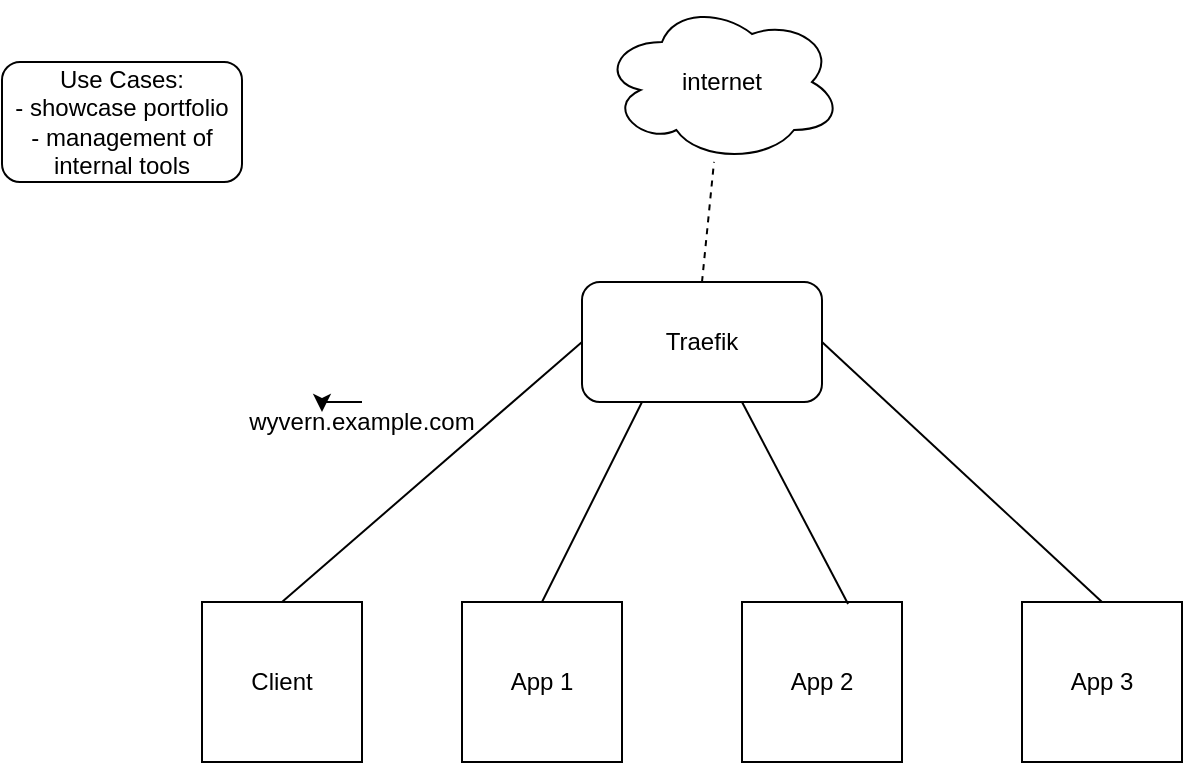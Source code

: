 <mxfile version="13.2.4" type="github">
  <diagram id="FSy2QzFsm5GAaBKMfJyQ" name="Page-1">
    <mxGraphModel dx="1422" dy="766" grid="1" gridSize="10" guides="1" tooltips="1" connect="1" arrows="1" fold="1" page="1" pageScale="1" pageWidth="850" pageHeight="1100" math="0" shadow="0">
      <root>
        <mxCell id="0" />
        <mxCell id="1" parent="0" />
        <mxCell id="mJeFwuJi_RyHJ9WHPj2d-1" value="Use Cases:&lt;br&gt;- showcase portfolio&lt;br&gt;- management of internal tools" style="rounded=1;whiteSpace=wrap;html=1;" vertex="1" parent="1">
          <mxGeometry x="40" y="40" width="120" height="60" as="geometry" />
        </mxCell>
        <mxCell id="mJeFwuJi_RyHJ9WHPj2d-3" value="Traefik" style="rounded=1;whiteSpace=wrap;html=1;" vertex="1" parent="1">
          <mxGeometry x="330" y="150" width="120" height="60" as="geometry" />
        </mxCell>
        <mxCell id="mJeFwuJi_RyHJ9WHPj2d-4" value="Client" style="whiteSpace=wrap;html=1;aspect=fixed;" vertex="1" parent="1">
          <mxGeometry x="140" y="310" width="80" height="80" as="geometry" />
        </mxCell>
        <mxCell id="mJeFwuJi_RyHJ9WHPj2d-5" value="App 1" style="whiteSpace=wrap;html=1;aspect=fixed;" vertex="1" parent="1">
          <mxGeometry x="270" y="310" width="80" height="80" as="geometry" />
        </mxCell>
        <mxCell id="mJeFwuJi_RyHJ9WHPj2d-6" value="App 2" style="whiteSpace=wrap;html=1;aspect=fixed;" vertex="1" parent="1">
          <mxGeometry x="410" y="310" width="80" height="80" as="geometry" />
        </mxCell>
        <mxCell id="mJeFwuJi_RyHJ9WHPj2d-7" value="App 3" style="whiteSpace=wrap;html=1;aspect=fixed;" vertex="1" parent="1">
          <mxGeometry x="550" y="310" width="80" height="80" as="geometry" />
        </mxCell>
        <mxCell id="mJeFwuJi_RyHJ9WHPj2d-8" value="" style="endArrow=none;html=1;exitX=0;exitY=0.5;exitDx=0;exitDy=0;entryX=0.5;entryY=0;entryDx=0;entryDy=0;" edge="1" parent="1" source="mJeFwuJi_RyHJ9WHPj2d-3" target="mJeFwuJi_RyHJ9WHPj2d-4">
          <mxGeometry width="50" height="50" relative="1" as="geometry">
            <mxPoint x="140" y="270" as="sourcePoint" />
            <mxPoint x="190" y="220" as="targetPoint" />
          </mxGeometry>
        </mxCell>
        <mxCell id="mJeFwuJi_RyHJ9WHPj2d-9" value="wyvern.example.com" style="text;html=1;strokeColor=none;fillColor=none;align=center;verticalAlign=middle;whiteSpace=wrap;rounded=0;" vertex="1" parent="1">
          <mxGeometry x="200" y="210" width="40" height="20" as="geometry" />
        </mxCell>
        <mxCell id="mJeFwuJi_RyHJ9WHPj2d-10" style="edgeStyle=orthogonalEdgeStyle;rounded=0;orthogonalLoop=1;jettySize=auto;html=1;exitX=0.5;exitY=0;exitDx=0;exitDy=0;entryX=0;entryY=0.25;entryDx=0;entryDy=0;" edge="1" parent="1" source="mJeFwuJi_RyHJ9WHPj2d-9" target="mJeFwuJi_RyHJ9WHPj2d-9">
          <mxGeometry relative="1" as="geometry" />
        </mxCell>
        <mxCell id="mJeFwuJi_RyHJ9WHPj2d-11" value="internet" style="ellipse;shape=cloud;whiteSpace=wrap;html=1;" vertex="1" parent="1">
          <mxGeometry x="340" y="10" width="120" height="80" as="geometry" />
        </mxCell>
        <mxCell id="mJeFwuJi_RyHJ9WHPj2d-12" value="" style="endArrow=none;dashed=1;html=1;exitX=0.5;exitY=0;exitDx=0;exitDy=0;" edge="1" parent="1" source="mJeFwuJi_RyHJ9WHPj2d-3" target="mJeFwuJi_RyHJ9WHPj2d-11">
          <mxGeometry width="50" height="50" relative="1" as="geometry">
            <mxPoint x="380" y="130" as="sourcePoint" />
            <mxPoint x="430" y="80" as="targetPoint" />
          </mxGeometry>
        </mxCell>
        <mxCell id="mJeFwuJi_RyHJ9WHPj2d-14" value="" style="endArrow=none;html=1;entryX=0.25;entryY=1;entryDx=0;entryDy=0;exitX=0.5;exitY=0;exitDx=0;exitDy=0;" edge="1" parent="1" source="mJeFwuJi_RyHJ9WHPj2d-5" target="mJeFwuJi_RyHJ9WHPj2d-3">
          <mxGeometry width="50" height="50" relative="1" as="geometry">
            <mxPoint x="330" y="270" as="sourcePoint" />
            <mxPoint x="380" y="220" as="targetPoint" />
          </mxGeometry>
        </mxCell>
        <mxCell id="mJeFwuJi_RyHJ9WHPj2d-15" value="" style="endArrow=none;html=1;entryX=0.25;entryY=1;entryDx=0;entryDy=0;exitX=0.663;exitY=0.013;exitDx=0;exitDy=0;exitPerimeter=0;" edge="1" parent="1" source="mJeFwuJi_RyHJ9WHPj2d-6">
          <mxGeometry width="50" height="50" relative="1" as="geometry">
            <mxPoint x="360" y="310" as="sourcePoint" />
            <mxPoint x="410" y="210" as="targetPoint" />
          </mxGeometry>
        </mxCell>
        <mxCell id="mJeFwuJi_RyHJ9WHPj2d-16" value="" style="endArrow=none;html=1;entryX=1;entryY=0.5;entryDx=0;entryDy=0;exitX=0.5;exitY=0;exitDx=0;exitDy=0;" edge="1" parent="1" source="mJeFwuJi_RyHJ9WHPj2d-7" target="mJeFwuJi_RyHJ9WHPj2d-3">
          <mxGeometry width="50" height="50" relative="1" as="geometry">
            <mxPoint x="520" y="300" as="sourcePoint" />
            <mxPoint x="570" y="200" as="targetPoint" />
          </mxGeometry>
        </mxCell>
      </root>
    </mxGraphModel>
  </diagram>
</mxfile>
